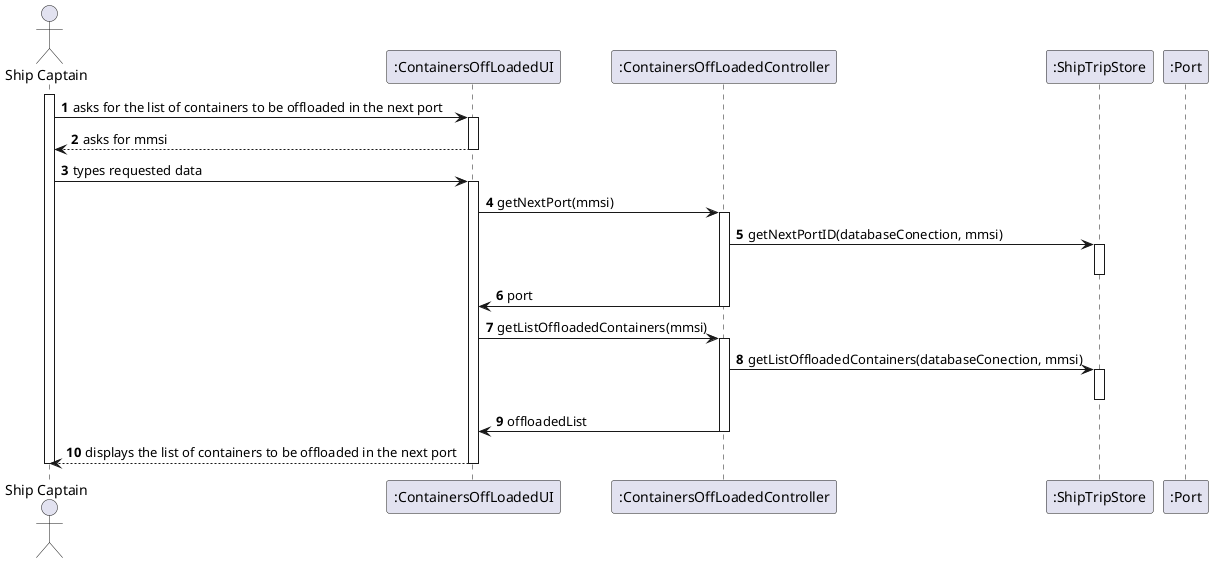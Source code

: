 @startuml
autonumber
'hide footbox
actor "Ship Captain" as SC
participant ":ContainersOffLoadedUI" as UI
participant ":ContainersOffLoadedController" as CTRL
participant ":ShipTripStore" as SBST
participant ":Port" as PORT

activate SC
SC -> UI :asks for the list of containers to be offloaded in the next port
activate UI
UI --> SC : asks for mmsi
deactivate UI
SC -> UI : types requested data
activate UI
UI -> CTRL : getNextPort(mmsi)
activate CTRL
CTRL -> SBST : getNextPortID(databaseConection, mmsi)
activate SBST
deactivate SBST
CTRL -> UI : port
deactivate CTRL
UI -> CTRL : getListOffloadedContainers(mmsi)
activate CTRL
CTRL -> SBST : getListOffloadedContainers(databaseConection, mmsi)
activate SBST
deactivate SBST
CTRL -> UI : offloadedList
deactivate CTRL
UI --> SC : displays the list of containers to be offloaded in the next port
deactivate UI
deactivate SC

@enduml
